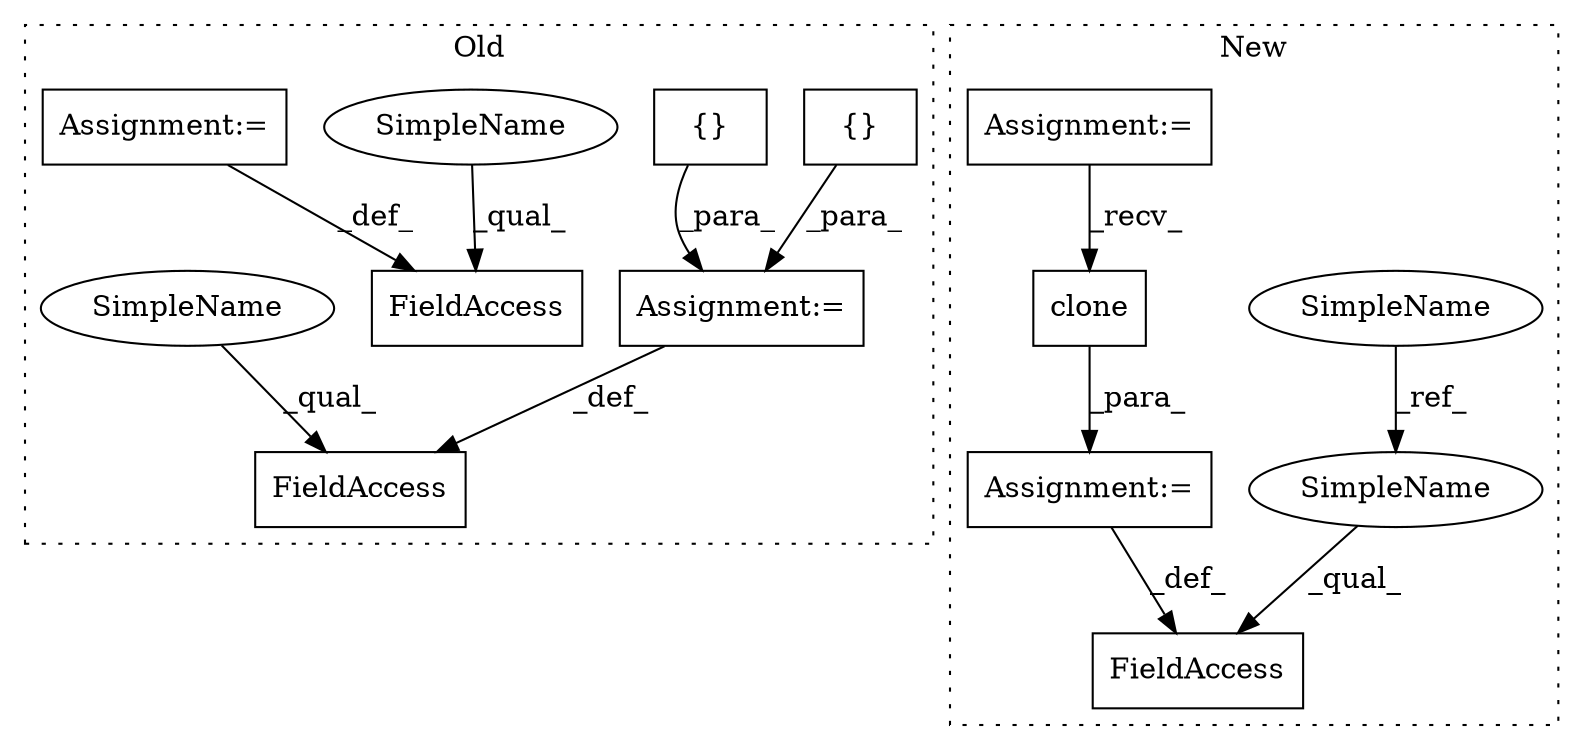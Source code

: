 digraph G {
subgraph cluster0 {
1 [label="{}" a="4" s="5173,5199" l="1,1" shape="box"];
4 [label="Assignment:=" a="7" s="5251" l="1" shape="box"];
6 [label="FieldAccess" a="22" s="5238" l="13" shape="box"];
8 [label="FieldAccess" a="22" s="5370" l="13" shape="box"];
9 [label="Assignment:=" a="7" s="5383" l="1" shape="box"];
10 [label="{}" a="4" s="5212,5220" l="1,1" shape="box"];
13 [label="SimpleName" a="42" s="5370" l="4" shape="ellipse"];
14 [label="SimpleName" a="42" s="5238" l="4" shape="ellipse"];
label = "Old";
style="dotted";
}
subgraph cluster1 {
2 [label="clone" a="32" s="6010" l="7" shape="box"];
3 [label="Assignment:=" a="7" s="5995" l="1" shape="box"];
5 [label="FieldAccess" a="22" s="5986" l="9" shape="box"];
7 [label="SimpleName" a="42" s="5345" l="4" shape="ellipse"];
11 [label="Assignment:=" a="7" s="5839" l="1" shape="box"];
12 [label="SimpleName" a="42" s="5986" l="4" shape="ellipse"];
label = "New";
style="dotted";
}
1 -> 4 [label="_para_"];
2 -> 3 [label="_para_"];
3 -> 5 [label="_def_"];
4 -> 6 [label="_def_"];
7 -> 12 [label="_ref_"];
9 -> 8 [label="_def_"];
10 -> 4 [label="_para_"];
11 -> 2 [label="_recv_"];
12 -> 5 [label="_qual_"];
13 -> 8 [label="_qual_"];
14 -> 6 [label="_qual_"];
}